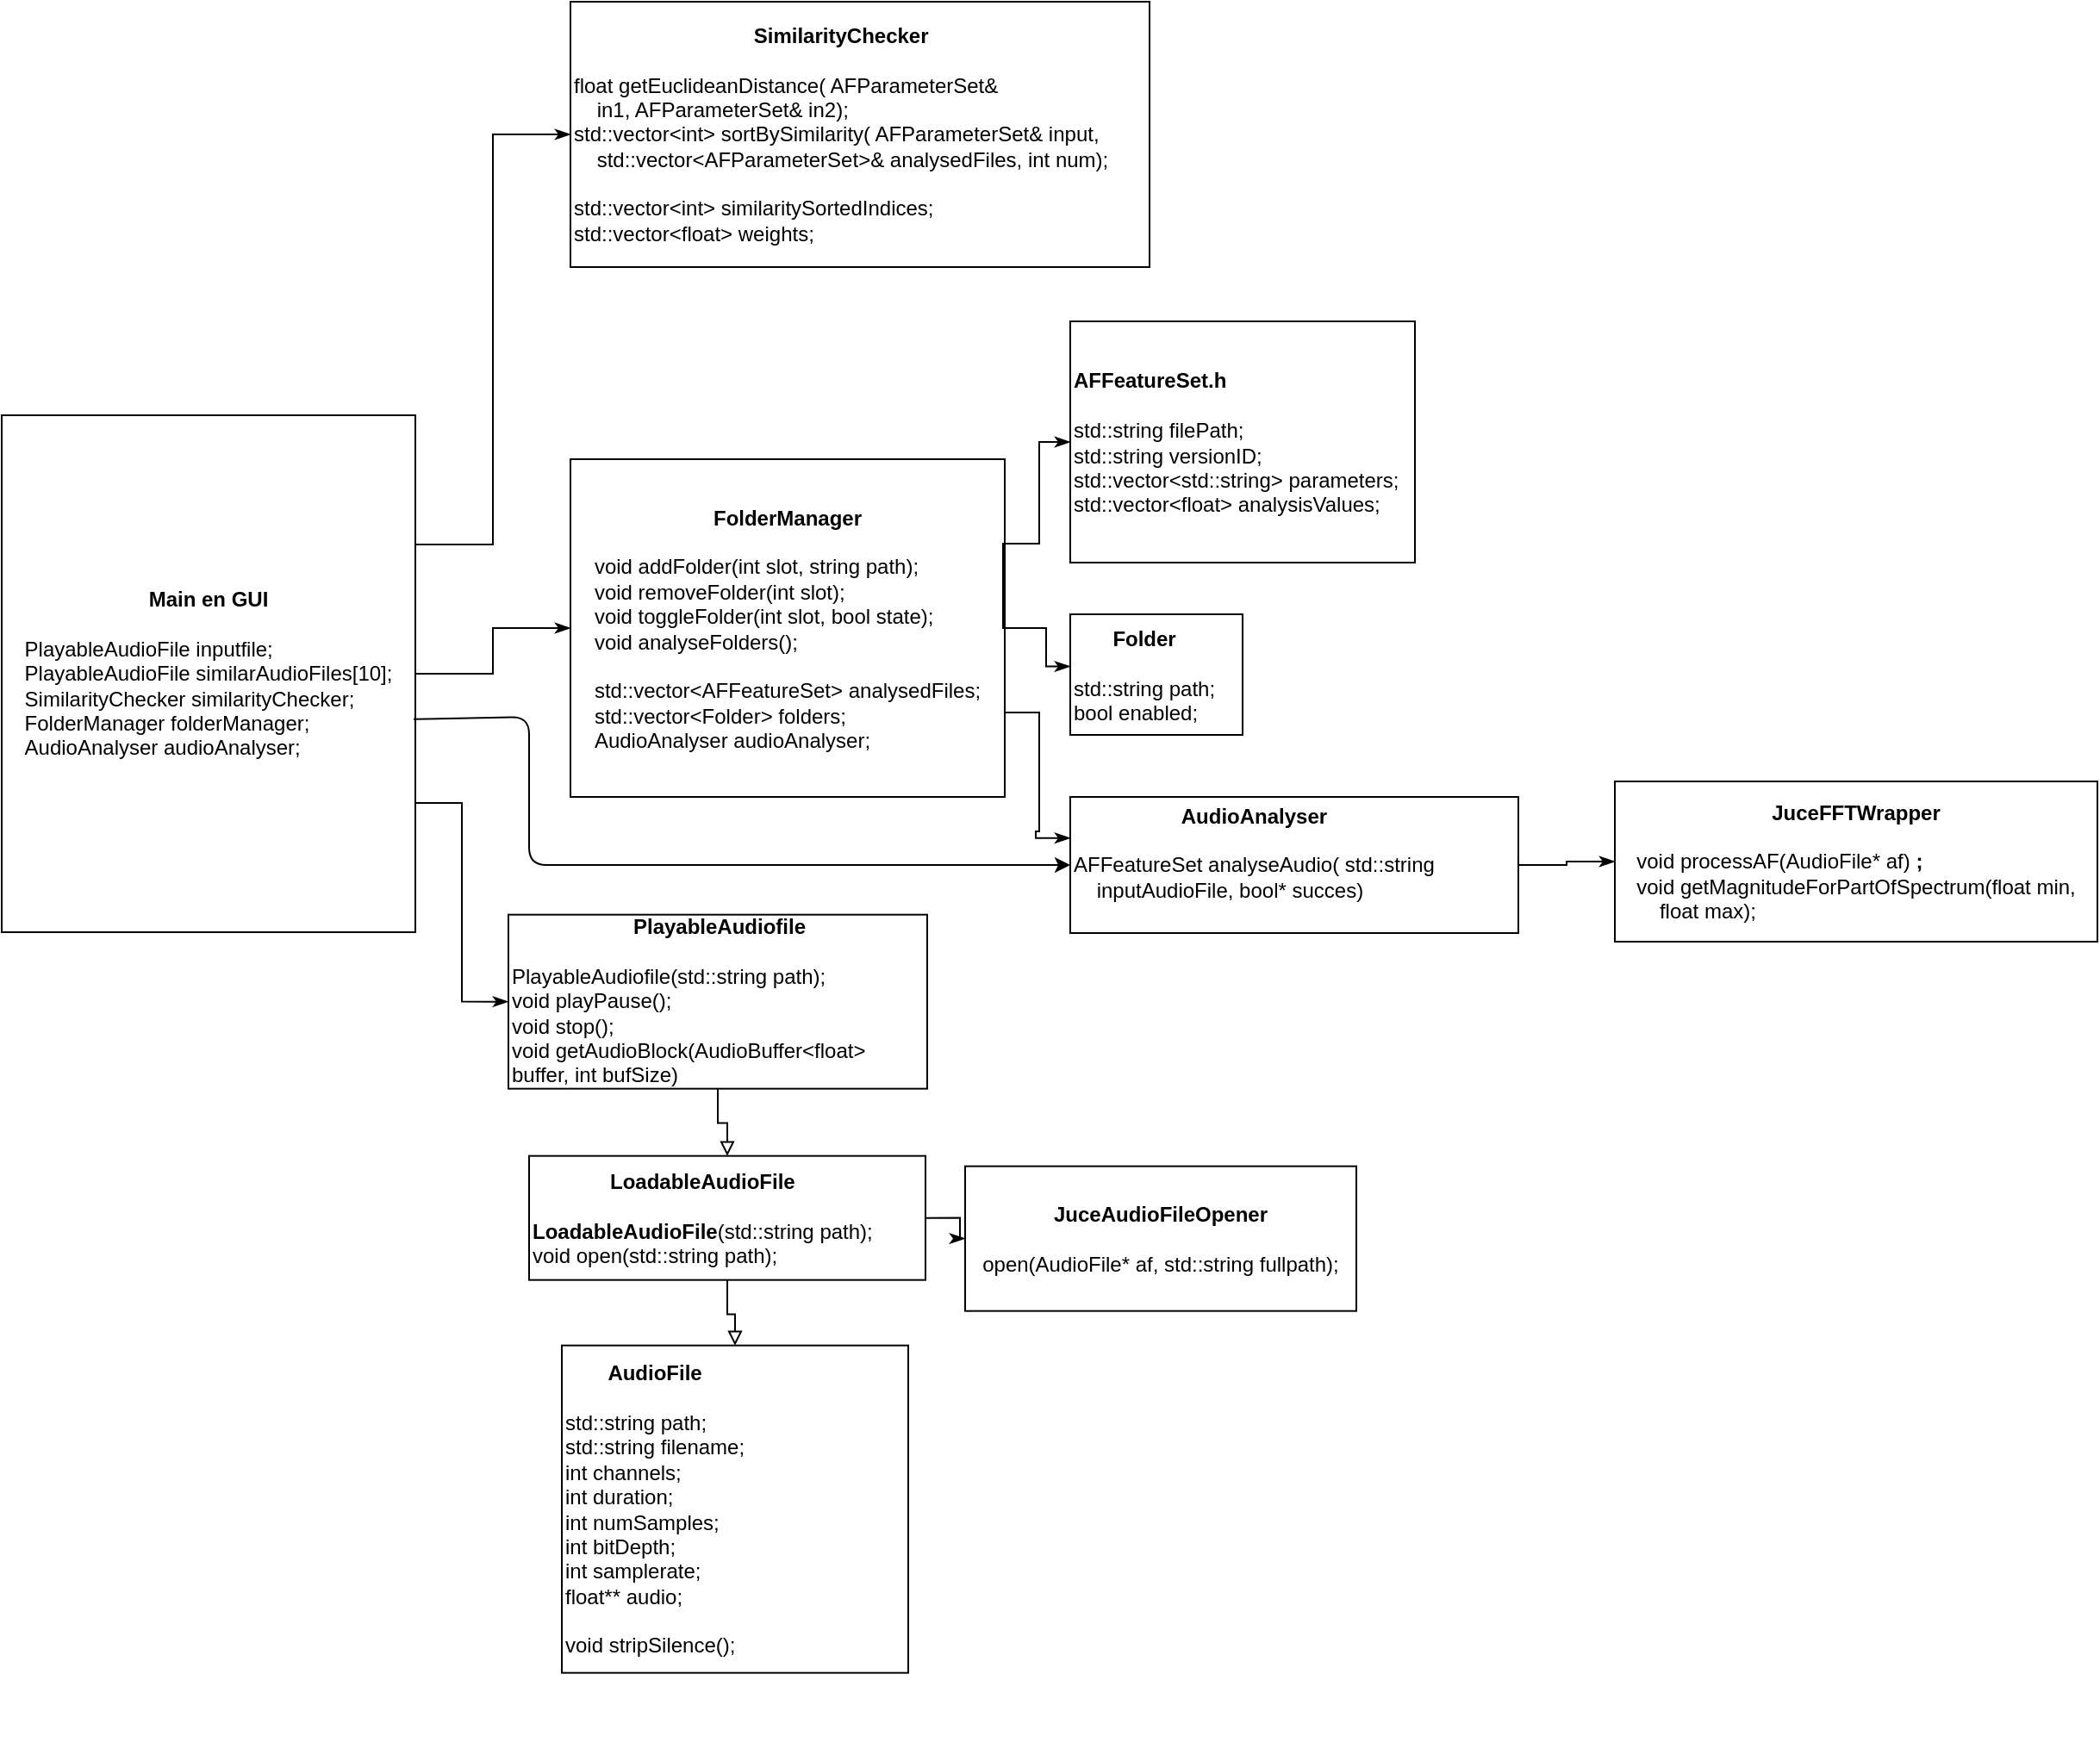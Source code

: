 <mxfile version="10.8.4"><diagram id="sAKBj4_BW52seT_ccpUV" name="Page-1"><mxGraphModel dx="1778" dy="919" grid="1" gridSize="10" guides="1" tooltips="1" connect="1" arrows="1" fold="1" page="1" pageScale="1" pageWidth="827" pageHeight="1169" math="0" shadow="0"><root><mxCell id="0"/><mxCell id="1" parent="0"/><mxCell id="p1ZKIbo6schU8klfuKCX-26" value="&lt;div align=&quot;center&quot;&gt;&lt;b&gt;SimilarityChecker&lt;/b&gt;&lt;/div&gt;&lt;div&gt;&lt;br&gt;&lt;div&gt;float getEuclideanDistance( AFParameterSet&amp;amp; &lt;br&gt;&lt;/div&gt;&lt;div&gt;&amp;nbsp;&amp;nbsp;&amp;nbsp; in1, AFParameterSet&amp;amp; in2);&lt;/div&gt;&lt;div&gt;std::vector&amp;lt;int&amp;gt; sortBySimilarity( AFParameterSet&amp;amp; input, &lt;br&gt;&lt;/div&gt;&lt;div&gt;&amp;nbsp;&amp;nbsp;&amp;nbsp; std::vector&amp;lt;AFParameterSet&amp;gt;&amp;amp; analysedFiles, int num);&lt;br&gt;&lt;/div&gt;&lt;div&gt;&lt;br&gt;&lt;/div&gt;std::vector&amp;lt;int&amp;gt; similaritySortedIndices;&lt;/div&gt;&lt;div&gt;std::vector&amp;lt;float&amp;gt; weights;&lt;br&gt;&lt;/div&gt;" style="whiteSpace=wrap;html=1;align=left;" parent="1" vertex="1"><mxGeometry x="374" y="30" width="336" height="154" as="geometry"/></mxCell><mxCell id="fNVSCYsVR_E87nhRXR7I-10" value="" style="group" vertex="1" connectable="0" parent="1"><mxGeometry x="374" y="215.5" width="550" height="355" as="geometry"/></mxCell><mxCell id="p1ZKIbo6schU8klfuKCX-6" value="&lt;div align=&quot;center&quot;&gt;&lt;b&gt;FolderManager&lt;/b&gt;&lt;/div&gt;&lt;div align=&quot;left&quot;&gt;&lt;br&gt;&lt;/div&gt;&lt;div align=&quot;left&quot;&gt;void addFolder(int slot, string path);&lt;/div&gt;&lt;div align=&quot;left&quot;&gt;void removeFolder(int slot);&lt;/div&gt;&lt;div align=&quot;left&quot;&gt;void toggleFolder(int slot, bool state);&lt;/div&gt;&lt;div align=&quot;left&quot;&gt;void analyseFolders();&lt;/div&gt;&lt;div align=&quot;left&quot;&gt;&lt;br&gt;&lt;/div&gt;&lt;div align=&quot;left&quot;&gt;std::vector&amp;lt;AFFeatureSet&amp;gt; analysedFiles;&lt;/div&gt;&lt;div align=&quot;left&quot;&gt;std::vector&amp;lt;Folder&amp;gt; folders;&lt;/div&gt;&lt;div align=&quot;left&quot;&gt;AudioAnalyser audioAnalyser;&lt;br&gt;&lt;/div&gt;" style="rounded=0;whiteSpace=wrap;html=1;" parent="fNVSCYsVR_E87nhRXR7I-10" vertex="1"><mxGeometry y="80" width="252" height="196" as="geometry"/></mxCell><mxCell id="p1ZKIbo6schU8klfuKCX-7" value="&lt;div align=&quot;center&quot;&gt;&lt;b&gt;AudioAnalyser&lt;/b&gt;&lt;/div&gt;&lt;div&gt;&lt;b&gt;&lt;br&gt;&lt;/b&gt;&lt;/div&gt;&lt;div&gt;AFFeatureSet analyseAudio( std::string &lt;br&gt;&lt;/div&gt;&lt;div&gt;&amp;nbsp;&amp;nbsp;&amp;nbsp; inputAudioFile, bool* succes)&lt;br&gt;&lt;/div&gt;&lt;div&gt;&lt;br&gt;&lt;/div&gt;" style="rounded=0;whiteSpace=wrap;html=1;align=left;" parent="fNVSCYsVR_E87nhRXR7I-10" vertex="1"><mxGeometry x="290" y="276" width="260" height="79" as="geometry"/></mxCell><mxCell id="fNVSCYsVR_E87nhRXR7I-8" style="edgeStyle=orthogonalEdgeStyle;rounded=0;orthogonalLoop=1;jettySize=auto;html=1;exitX=1;exitY=0.75;exitDx=0;exitDy=0;entryX=0;entryY=0.302;entryDx=0;entryDy=0;entryPerimeter=0;endArrow=classicThin;endFill=1;" edge="1" parent="fNVSCYsVR_E87nhRXR7I-10" source="p1ZKIbo6schU8klfuKCX-6" target="p1ZKIbo6schU8klfuKCX-7"><mxGeometry relative="1" as="geometry"/></mxCell><mxCell id="p1ZKIbo6schU8klfuKCX-15" value="&lt;div&gt;&lt;b&gt;AFFeatureSet.h&lt;/b&gt;&lt;/div&gt;&lt;div&gt;&lt;b&gt;&lt;br&gt;&lt;/b&gt;&lt;/div&gt;&lt;div&gt;std::string filePath;&lt;br&gt;&lt;/div&gt;&lt;div&gt;std::string versionID;&lt;br&gt;&lt;/div&gt;&lt;div&gt;std::vector&amp;lt;std::string&amp;gt; parameters;&lt;br&gt;&lt;/div&gt;&lt;div&gt;std::vector&amp;lt;float&amp;gt; analysisValues;&lt;/div&gt;" style="whiteSpace=wrap;html=1;align=left;" parent="fNVSCYsVR_E87nhRXR7I-10" vertex="1"><mxGeometry x="290" width="200" height="140" as="geometry"/></mxCell><mxCell id="fNVSCYsVR_E87nhRXR7I-9" style="edgeStyle=orthogonalEdgeStyle;rounded=0;orthogonalLoop=1;jettySize=auto;html=1;exitX=1;exitY=0.25;exitDx=0;exitDy=0;endArrow=classicThin;endFill=1;" edge="1" parent="fNVSCYsVR_E87nhRXR7I-10" source="p1ZKIbo6schU8klfuKCX-6" target="p1ZKIbo6schU8klfuKCX-15"><mxGeometry relative="1" as="geometry"/></mxCell><mxCell id="p1ZKIbo6schU8klfuKCX-19" value="&lt;div align=&quot;center&quot;&gt;&lt;b&gt;Folder&lt;/b&gt;&lt;/div&gt;&lt;div align=&quot;center&quot;&gt;&lt;b&gt;&lt;/b&gt;&lt;br&gt;&lt;/div&gt;&lt;div&gt;std::string path;&lt;/div&gt;&lt;div&gt;bool enabled;&lt;br&gt;&lt;b&gt;&lt;/b&gt;&lt;/div&gt;" style="rounded=0;whiteSpace=wrap;html=1;align=left;" parent="fNVSCYsVR_E87nhRXR7I-10" vertex="1"><mxGeometry x="290" y="170" width="100" height="70" as="geometry"/></mxCell><mxCell id="fNVSCYsVR_E87nhRXR7I-7" style="edgeStyle=orthogonalEdgeStyle;rounded=0;orthogonalLoop=1;jettySize=auto;html=1;exitX=1;exitY=0.25;exitDx=0;exitDy=0;entryX=0;entryY=0.433;entryDx=0;entryDy=0;entryPerimeter=0;endArrow=classicThin;endFill=1;" edge="1" parent="fNVSCYsVR_E87nhRXR7I-10" source="p1ZKIbo6schU8klfuKCX-6" target="p1ZKIbo6schU8klfuKCX-19"><mxGeometry relative="1" as="geometry"><Array as="points"><mxPoint x="251" y="178"/><mxPoint x="276" y="178"/><mxPoint x="276" y="200"/></Array></mxGeometry></mxCell><mxCell id="fNVSCYsVR_E87nhRXR7I-11" value="" style="group" vertex="1" connectable="0" parent="1"><mxGeometry x="350" y="569.833" width="480" height="480" as="geometry"/></mxCell><mxCell id="p1ZKIbo6schU8klfuKCX-9" value="&lt;div align=&quot;center&quot;&gt;&lt;b&gt;AudioFile&lt;/b&gt;&lt;/div&gt;&lt;div&gt;&lt;br&gt;&lt;div align=&quot;left&quot;&gt;std::string path;&lt;/div&gt;&lt;div align=&quot;left&quot;&gt;std::string filename;&lt;/div&gt;&lt;div align=&quot;left&quot;&gt;int channels;&lt;/div&gt;&lt;div align=&quot;left&quot;&gt;int duration;&lt;/div&gt;&lt;div align=&quot;left&quot;&gt;int numSamples;&lt;/div&gt;&lt;div align=&quot;left&quot;&gt;int bitDepth;&lt;/div&gt;&lt;div align=&quot;left&quot;&gt;int samplerate;&lt;br&gt;&lt;/div&gt;&lt;div align=&quot;left&quot;&gt;float** audio;&lt;/div&gt;&lt;/div&gt;&lt;div align=&quot;left&quot;&gt;&lt;br&gt;&lt;/div&gt;&lt;div align=&quot;left&quot;&gt;void stripSilence();&lt;br&gt;&lt;/div&gt;" style="whiteSpace=wrap;html=1;align=left;" parent="fNVSCYsVR_E87nhRXR7I-11" vertex="1"><mxGeometry x="19" y="240" width="201" height="190" as="geometry"/></mxCell><mxCell id="p1ZKIbo6schU8klfuKCX-12" value="&lt;div align=&quot;center&quot;&gt;&lt;b&gt;PlayableAudiofile&lt;/b&gt;&lt;/div&gt;&lt;div&gt;&lt;b&gt;&lt;br&gt;&lt;/b&gt;&lt;/div&gt;&lt;div&gt;PlayableAudiofile(std::string path);&lt;/div&gt;&lt;div&gt;void playPause();&lt;/div&gt;&lt;div&gt;void stop();&lt;/div&gt;&lt;div&gt;void getAudioBlock(AudioBuffer&amp;lt;float&amp;gt; buffer, int bufSize)&lt;br&gt;&lt;/div&gt;" style="rounded=0;whiteSpace=wrap;html=1;align=left;" parent="fNVSCYsVR_E87nhRXR7I-11" vertex="1"><mxGeometry x="-12" y="-10" width="243" height="101" as="geometry"/></mxCell><mxCell id="fNVSCYsVR_E87nhRXR7I-3" style="edgeStyle=orthogonalEdgeStyle;rounded=0;orthogonalLoop=1;jettySize=auto;html=1;exitX=0.5;exitY=1;exitDx=0;exitDy=0;endArrow=block;endFill=0;" edge="1" parent="fNVSCYsVR_E87nhRXR7I-11" source="fNVSCYsVR_E87nhRXR7I-1" target="p1ZKIbo6schU8klfuKCX-9"><mxGeometry relative="1" as="geometry"/></mxCell><mxCell id="fNVSCYsVR_E87nhRXR7I-1" value="&lt;div align=&quot;center&quot;&gt;&lt;b&gt;LoadableAudioFile&lt;/b&gt;&lt;/div&gt;&lt;div&gt;&lt;br&gt;&lt;/div&gt;&lt;div&gt;&lt;b&gt;LoadableAudioFile&lt;/b&gt;(std::string path);&lt;/div&gt;&lt;div&gt;void open(std::string path);&lt;/div&gt;" style="whiteSpace=wrap;html=1;align=left;" vertex="1" parent="fNVSCYsVR_E87nhRXR7I-11"><mxGeometry y="130" width="230" height="72" as="geometry"/></mxCell><mxCell id="fNVSCYsVR_E87nhRXR7I-2" style="edgeStyle=orthogonalEdgeStyle;rounded=0;orthogonalLoop=1;jettySize=auto;html=1;exitX=0.5;exitY=1;exitDx=0;exitDy=0;endArrow=block;endFill=0;" edge="1" parent="fNVSCYsVR_E87nhRXR7I-11" source="p1ZKIbo6schU8klfuKCX-12" target="fNVSCYsVR_E87nhRXR7I-1"><mxGeometry relative="1" as="geometry"/></mxCell><mxCell id="fNVSCYsVR_E87nhRXR7I-5" value="&lt;div&gt;&lt;b&gt;JuceAudioFileOpener&lt;br&gt;&lt;/b&gt;&lt;/div&gt;&lt;div&gt;&lt;br&gt;&lt;/div&gt;&lt;div align=&quot;left&quot;&gt;open(AudioFile* af, std::string fullpath);&lt;br&gt;&lt;/div&gt;" style="rounded=0;whiteSpace=wrap;html=1;" vertex="1" parent="fNVSCYsVR_E87nhRXR7I-11"><mxGeometry x="253" y="136" width="227" height="84" as="geometry"/></mxCell><mxCell id="fNVSCYsVR_E87nhRXR7I-4" style="edgeStyle=orthogonalEdgeStyle;rounded=0;orthogonalLoop=1;jettySize=auto;html=1;exitX=1;exitY=0.5;exitDx=0;exitDy=0;endArrow=classicThin;endFill=1;" edge="1" parent="fNVSCYsVR_E87nhRXR7I-11" source="fNVSCYsVR_E87nhRXR7I-1" target="fNVSCYsVR_E87nhRXR7I-5"><mxGeometry relative="1" as="geometry"><mxPoint x="267" y="166" as="targetPoint"/></mxGeometry></mxCell><mxCell id="fNVSCYsVR_E87nhRXR7I-13" style="edgeStyle=orthogonalEdgeStyle;rounded=0;orthogonalLoop=1;jettySize=auto;html=1;exitX=1;exitY=0.25;exitDx=0;exitDy=0;entryX=0;entryY=0.5;entryDx=0;entryDy=0;endArrow=classicThin;endFill=1;" edge="1" parent="1" source="fNVSCYsVR_E87nhRXR7I-12" target="p1ZKIbo6schU8klfuKCX-26"><mxGeometry relative="1" as="geometry"/></mxCell><mxCell id="fNVSCYsVR_E87nhRXR7I-14" style="edgeStyle=orthogonalEdgeStyle;rounded=0;orthogonalLoop=1;jettySize=auto;html=1;exitX=1;exitY=0.5;exitDx=0;exitDy=0;endArrow=classicThin;endFill=1;" edge="1" parent="1" source="fNVSCYsVR_E87nhRXR7I-12" target="p1ZKIbo6schU8klfuKCX-6"><mxGeometry relative="1" as="geometry"/></mxCell><mxCell id="fNVSCYsVR_E87nhRXR7I-15" style="edgeStyle=orthogonalEdgeStyle;rounded=0;orthogonalLoop=1;jettySize=auto;html=1;exitX=1;exitY=0.75;exitDx=0;exitDy=0;entryX=0;entryY=0.5;entryDx=0;entryDy=0;endArrow=classicThin;endFill=1;" edge="1" parent="1" source="fNVSCYsVR_E87nhRXR7I-12" target="p1ZKIbo6schU8klfuKCX-12"><mxGeometry relative="1" as="geometry"/></mxCell><mxCell id="fNVSCYsVR_E87nhRXR7I-12" value="&lt;div&gt;&lt;b&gt;Main en GUI&lt;/b&gt;&lt;/div&gt;&lt;div align=&quot;left&quot;&gt;&lt;br&gt;&lt;/div&gt;&lt;div align=&quot;left&quot;&gt;PlayableAudioFile inputfile;&lt;/div&gt;&lt;div align=&quot;left&quot;&gt;PlayableAudioFile similarAudioFiles[10];&lt;/div&gt;&lt;div align=&quot;left&quot;&gt;SimilarityChecker similarityChecker;&lt;/div&gt;&lt;div align=&quot;left&quot;&gt;FolderManager folderManager;&lt;/div&gt;&lt;div align=&quot;left&quot;&gt;AudioAnalyser audioAnalyser;&lt;br&gt;&lt;/div&gt;" style="rounded=0;whiteSpace=wrap;html=1;" vertex="1" parent="1"><mxGeometry x="44" y="270" width="240" height="300" as="geometry"/></mxCell><mxCell id="fNVSCYsVR_E87nhRXR7I-16" value="" style="endArrow=classic;html=1;exitX=0.996;exitY=0.588;exitDx=0;exitDy=0;exitPerimeter=0;entryX=0;entryY=0.5;entryDx=0;entryDy=0;jumpStyle=none;" edge="1" parent="1" source="fNVSCYsVR_E87nhRXR7I-12" target="p1ZKIbo6schU8klfuKCX-7"><mxGeometry width="50" height="50" relative="1" as="geometry"><mxPoint x="180" y="1120" as="sourcePoint"/><mxPoint x="230" y="1070" as="targetPoint"/><Array as="points"><mxPoint x="350" y="445"/><mxPoint x="350" y="531"/></Array></mxGeometry></mxCell><mxCell id="fNVSCYsVR_E87nhRXR7I-18" value="&lt;div&gt;&lt;b&gt;JuceFFTWrapper&lt;/b&gt;&lt;/div&gt;&lt;div&gt;&lt;b&gt;&lt;br&gt;&lt;/b&gt;&lt;/div&gt;&lt;div align=&quot;left&quot;&gt;void processAF(AudioFile* af) &lt;b&gt;;&lt;br&gt;&lt;/b&gt;&lt;/div&gt;&lt;div&gt;&lt;div align=&quot;left&quot;&gt;void getMagnitudeForPartOfSpectrum(float min, &lt;br&gt;&lt;/div&gt;&lt;div align=&quot;left&quot;&gt;&amp;nbsp;&amp;nbsp;&amp;nbsp; float max);&lt;br&gt;&lt;/div&gt;&lt;/div&gt;" style="rounded=0;whiteSpace=wrap;html=1;" vertex="1" parent="1"><mxGeometry x="980" y="482.5" width="280" height="93" as="geometry"/></mxCell><mxCell id="fNVSCYsVR_E87nhRXR7I-20" style="edgeStyle=orthogonalEdgeStyle;rounded=0;jumpStyle=none;orthogonalLoop=1;jettySize=auto;html=1;exitX=1;exitY=0.5;exitDx=0;exitDy=0;endArrow=classicThin;endFill=1;" edge="1" parent="1" source="p1ZKIbo6schU8klfuKCX-7" target="fNVSCYsVR_E87nhRXR7I-18"><mxGeometry relative="1" as="geometry"/></mxCell></root></mxGraphModel></diagram></mxfile>